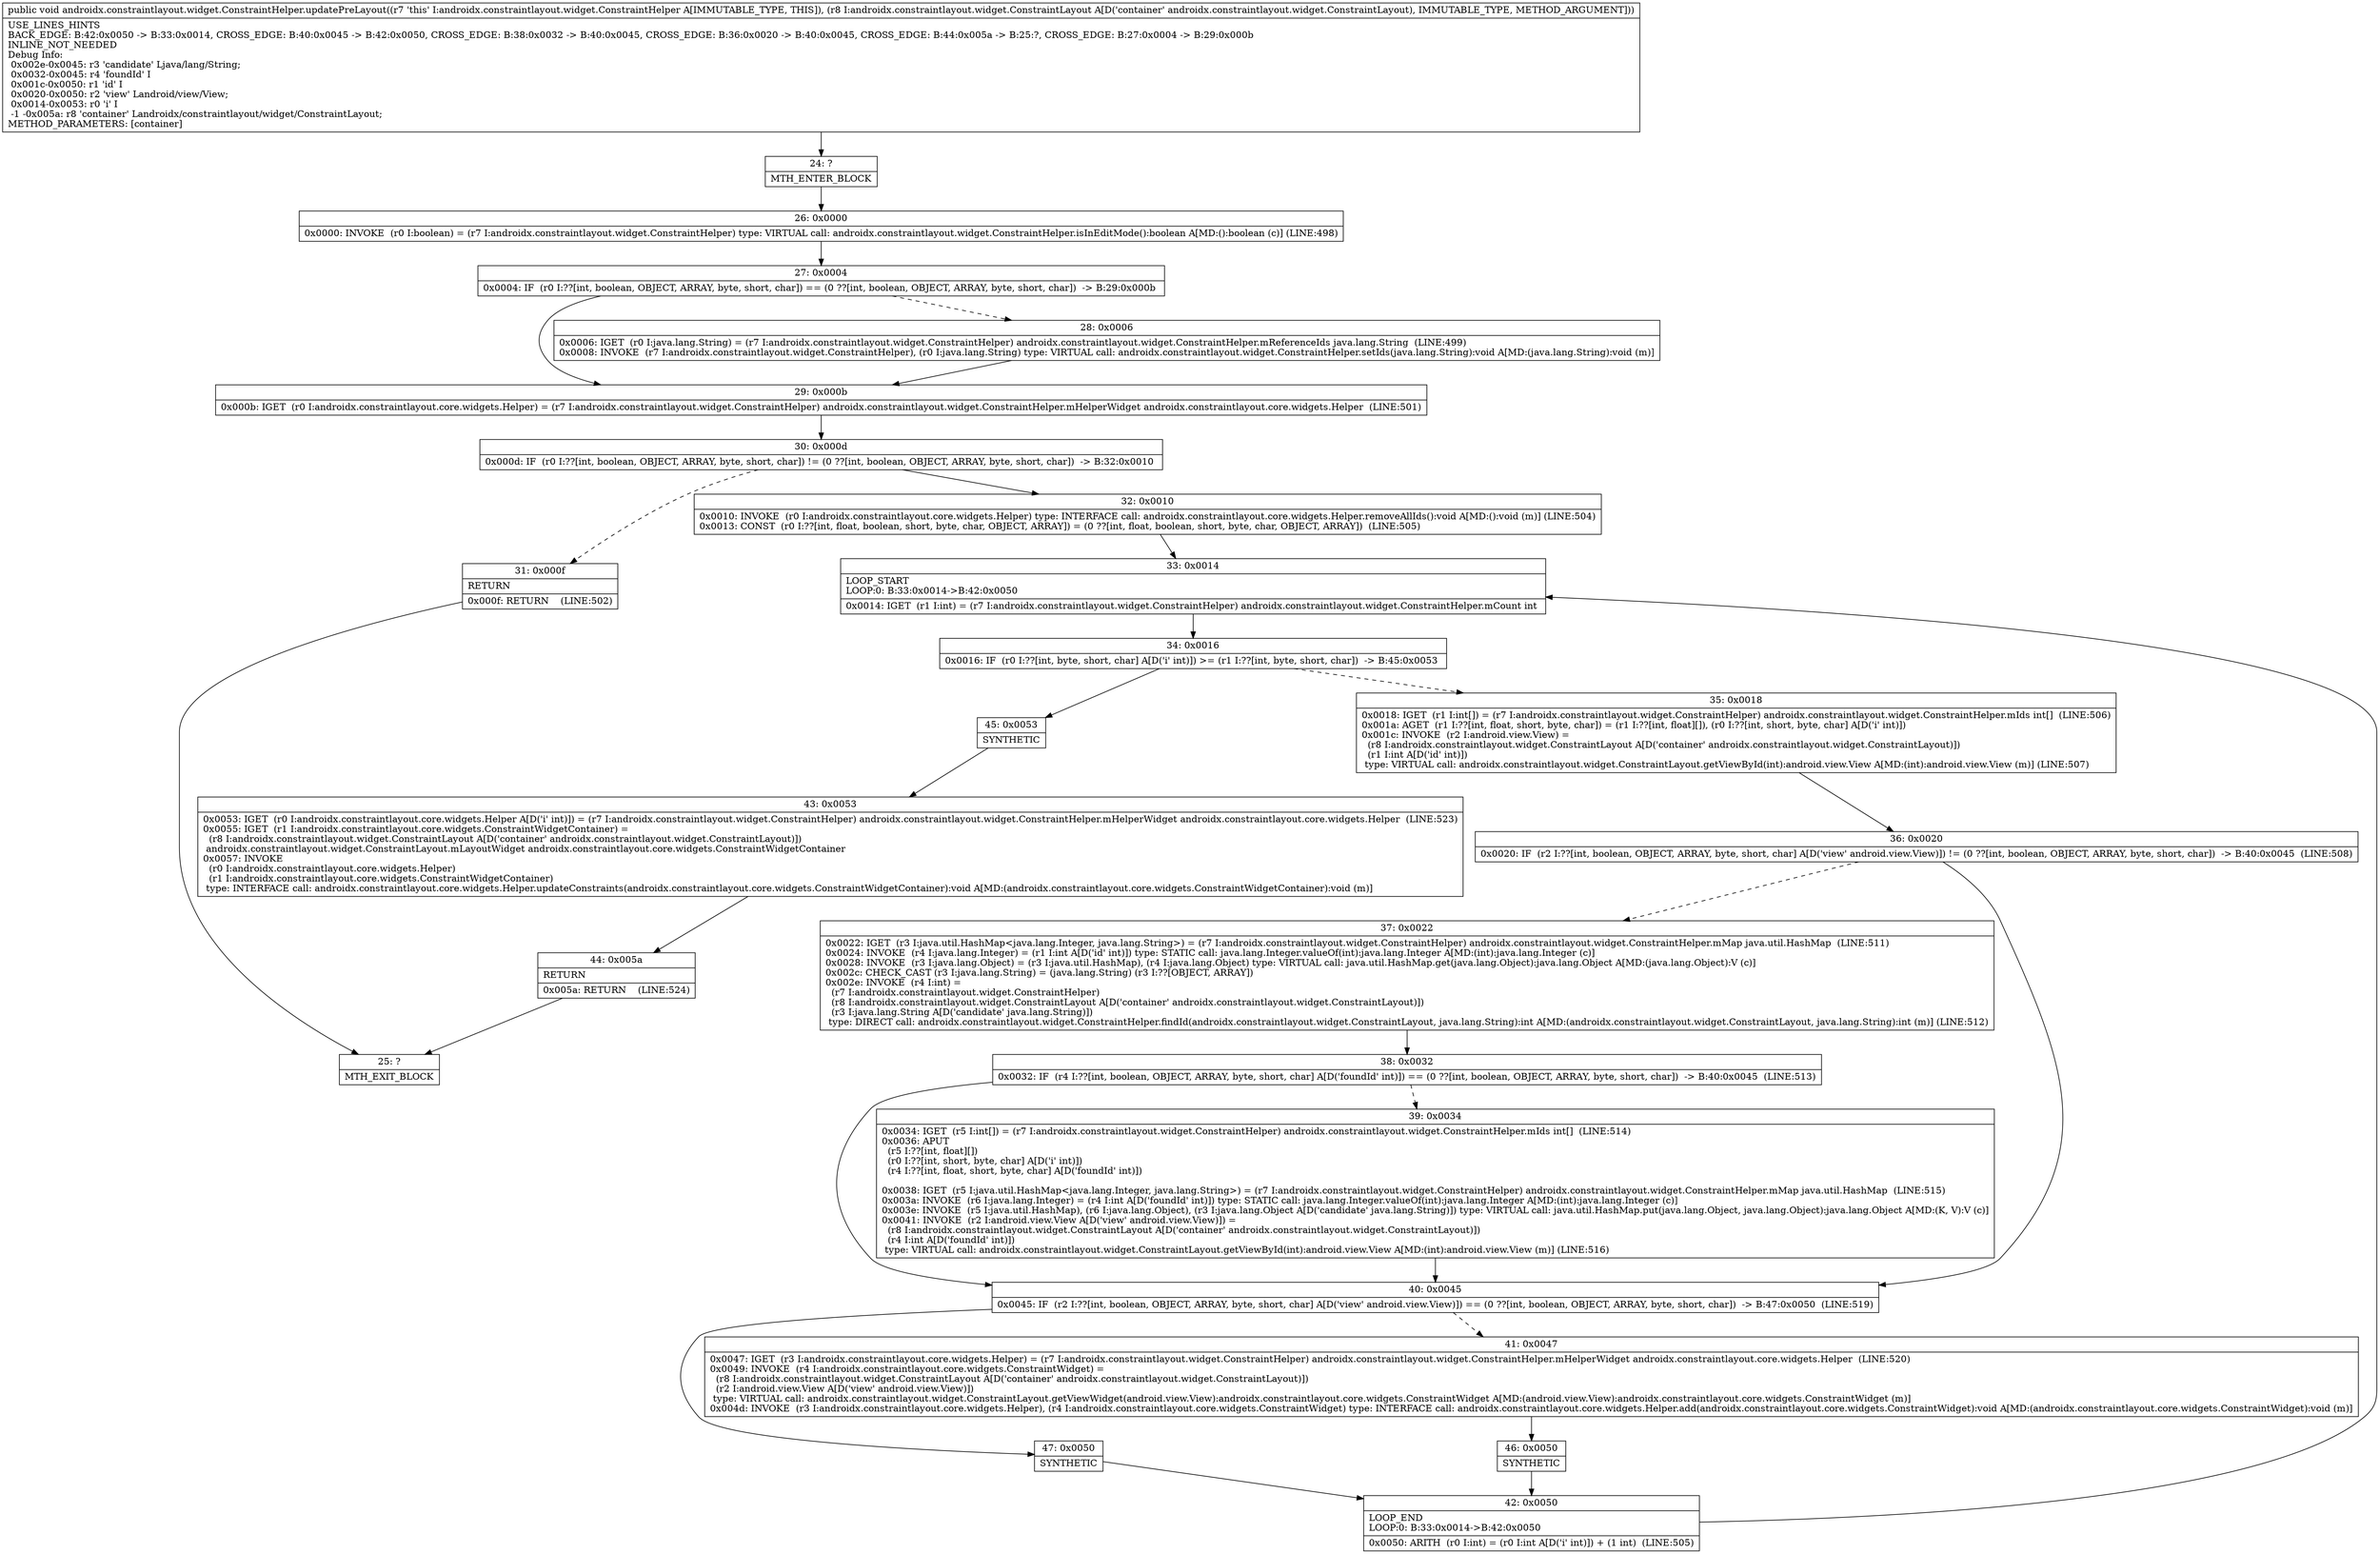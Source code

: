 digraph "CFG forandroidx.constraintlayout.widget.ConstraintHelper.updatePreLayout(Landroidx\/constraintlayout\/widget\/ConstraintLayout;)V" {
Node_24 [shape=record,label="{24\:\ ?|MTH_ENTER_BLOCK\l}"];
Node_26 [shape=record,label="{26\:\ 0x0000|0x0000: INVOKE  (r0 I:boolean) = (r7 I:androidx.constraintlayout.widget.ConstraintHelper) type: VIRTUAL call: androidx.constraintlayout.widget.ConstraintHelper.isInEditMode():boolean A[MD:():boolean (c)] (LINE:498)\l}"];
Node_27 [shape=record,label="{27\:\ 0x0004|0x0004: IF  (r0 I:??[int, boolean, OBJECT, ARRAY, byte, short, char]) == (0 ??[int, boolean, OBJECT, ARRAY, byte, short, char])  \-\> B:29:0x000b \l}"];
Node_28 [shape=record,label="{28\:\ 0x0006|0x0006: IGET  (r0 I:java.lang.String) = (r7 I:androidx.constraintlayout.widget.ConstraintHelper) androidx.constraintlayout.widget.ConstraintHelper.mReferenceIds java.lang.String  (LINE:499)\l0x0008: INVOKE  (r7 I:androidx.constraintlayout.widget.ConstraintHelper), (r0 I:java.lang.String) type: VIRTUAL call: androidx.constraintlayout.widget.ConstraintHelper.setIds(java.lang.String):void A[MD:(java.lang.String):void (m)]\l}"];
Node_29 [shape=record,label="{29\:\ 0x000b|0x000b: IGET  (r0 I:androidx.constraintlayout.core.widgets.Helper) = (r7 I:androidx.constraintlayout.widget.ConstraintHelper) androidx.constraintlayout.widget.ConstraintHelper.mHelperWidget androidx.constraintlayout.core.widgets.Helper  (LINE:501)\l}"];
Node_30 [shape=record,label="{30\:\ 0x000d|0x000d: IF  (r0 I:??[int, boolean, OBJECT, ARRAY, byte, short, char]) != (0 ??[int, boolean, OBJECT, ARRAY, byte, short, char])  \-\> B:32:0x0010 \l}"];
Node_31 [shape=record,label="{31\:\ 0x000f|RETURN\l|0x000f: RETURN    (LINE:502)\l}"];
Node_25 [shape=record,label="{25\:\ ?|MTH_EXIT_BLOCK\l}"];
Node_32 [shape=record,label="{32\:\ 0x0010|0x0010: INVOKE  (r0 I:androidx.constraintlayout.core.widgets.Helper) type: INTERFACE call: androidx.constraintlayout.core.widgets.Helper.removeAllIds():void A[MD:():void (m)] (LINE:504)\l0x0013: CONST  (r0 I:??[int, float, boolean, short, byte, char, OBJECT, ARRAY]) = (0 ??[int, float, boolean, short, byte, char, OBJECT, ARRAY])  (LINE:505)\l}"];
Node_33 [shape=record,label="{33\:\ 0x0014|LOOP_START\lLOOP:0: B:33:0x0014\-\>B:42:0x0050\l|0x0014: IGET  (r1 I:int) = (r7 I:androidx.constraintlayout.widget.ConstraintHelper) androidx.constraintlayout.widget.ConstraintHelper.mCount int \l}"];
Node_34 [shape=record,label="{34\:\ 0x0016|0x0016: IF  (r0 I:??[int, byte, short, char] A[D('i' int)]) \>= (r1 I:??[int, byte, short, char])  \-\> B:45:0x0053 \l}"];
Node_35 [shape=record,label="{35\:\ 0x0018|0x0018: IGET  (r1 I:int[]) = (r7 I:androidx.constraintlayout.widget.ConstraintHelper) androidx.constraintlayout.widget.ConstraintHelper.mIds int[]  (LINE:506)\l0x001a: AGET  (r1 I:??[int, float, short, byte, char]) = (r1 I:??[int, float][]), (r0 I:??[int, short, byte, char] A[D('i' int)]) \l0x001c: INVOKE  (r2 I:android.view.View) = \l  (r8 I:androidx.constraintlayout.widget.ConstraintLayout A[D('container' androidx.constraintlayout.widget.ConstraintLayout)])\l  (r1 I:int A[D('id' int)])\l type: VIRTUAL call: androidx.constraintlayout.widget.ConstraintLayout.getViewById(int):android.view.View A[MD:(int):android.view.View (m)] (LINE:507)\l}"];
Node_36 [shape=record,label="{36\:\ 0x0020|0x0020: IF  (r2 I:??[int, boolean, OBJECT, ARRAY, byte, short, char] A[D('view' android.view.View)]) != (0 ??[int, boolean, OBJECT, ARRAY, byte, short, char])  \-\> B:40:0x0045  (LINE:508)\l}"];
Node_37 [shape=record,label="{37\:\ 0x0022|0x0022: IGET  (r3 I:java.util.HashMap\<java.lang.Integer, java.lang.String\>) = (r7 I:androidx.constraintlayout.widget.ConstraintHelper) androidx.constraintlayout.widget.ConstraintHelper.mMap java.util.HashMap  (LINE:511)\l0x0024: INVOKE  (r4 I:java.lang.Integer) = (r1 I:int A[D('id' int)]) type: STATIC call: java.lang.Integer.valueOf(int):java.lang.Integer A[MD:(int):java.lang.Integer (c)]\l0x0028: INVOKE  (r3 I:java.lang.Object) = (r3 I:java.util.HashMap), (r4 I:java.lang.Object) type: VIRTUAL call: java.util.HashMap.get(java.lang.Object):java.lang.Object A[MD:(java.lang.Object):V (c)]\l0x002c: CHECK_CAST (r3 I:java.lang.String) = (java.lang.String) (r3 I:??[OBJECT, ARRAY]) \l0x002e: INVOKE  (r4 I:int) = \l  (r7 I:androidx.constraintlayout.widget.ConstraintHelper)\l  (r8 I:androidx.constraintlayout.widget.ConstraintLayout A[D('container' androidx.constraintlayout.widget.ConstraintLayout)])\l  (r3 I:java.lang.String A[D('candidate' java.lang.String)])\l type: DIRECT call: androidx.constraintlayout.widget.ConstraintHelper.findId(androidx.constraintlayout.widget.ConstraintLayout, java.lang.String):int A[MD:(androidx.constraintlayout.widget.ConstraintLayout, java.lang.String):int (m)] (LINE:512)\l}"];
Node_38 [shape=record,label="{38\:\ 0x0032|0x0032: IF  (r4 I:??[int, boolean, OBJECT, ARRAY, byte, short, char] A[D('foundId' int)]) == (0 ??[int, boolean, OBJECT, ARRAY, byte, short, char])  \-\> B:40:0x0045  (LINE:513)\l}"];
Node_39 [shape=record,label="{39\:\ 0x0034|0x0034: IGET  (r5 I:int[]) = (r7 I:androidx.constraintlayout.widget.ConstraintHelper) androidx.constraintlayout.widget.ConstraintHelper.mIds int[]  (LINE:514)\l0x0036: APUT  \l  (r5 I:??[int, float][])\l  (r0 I:??[int, short, byte, char] A[D('i' int)])\l  (r4 I:??[int, float, short, byte, char] A[D('foundId' int)])\l \l0x0038: IGET  (r5 I:java.util.HashMap\<java.lang.Integer, java.lang.String\>) = (r7 I:androidx.constraintlayout.widget.ConstraintHelper) androidx.constraintlayout.widget.ConstraintHelper.mMap java.util.HashMap  (LINE:515)\l0x003a: INVOKE  (r6 I:java.lang.Integer) = (r4 I:int A[D('foundId' int)]) type: STATIC call: java.lang.Integer.valueOf(int):java.lang.Integer A[MD:(int):java.lang.Integer (c)]\l0x003e: INVOKE  (r5 I:java.util.HashMap), (r6 I:java.lang.Object), (r3 I:java.lang.Object A[D('candidate' java.lang.String)]) type: VIRTUAL call: java.util.HashMap.put(java.lang.Object, java.lang.Object):java.lang.Object A[MD:(K, V):V (c)]\l0x0041: INVOKE  (r2 I:android.view.View A[D('view' android.view.View)]) = \l  (r8 I:androidx.constraintlayout.widget.ConstraintLayout A[D('container' androidx.constraintlayout.widget.ConstraintLayout)])\l  (r4 I:int A[D('foundId' int)])\l type: VIRTUAL call: androidx.constraintlayout.widget.ConstraintLayout.getViewById(int):android.view.View A[MD:(int):android.view.View (m)] (LINE:516)\l}"];
Node_40 [shape=record,label="{40\:\ 0x0045|0x0045: IF  (r2 I:??[int, boolean, OBJECT, ARRAY, byte, short, char] A[D('view' android.view.View)]) == (0 ??[int, boolean, OBJECT, ARRAY, byte, short, char])  \-\> B:47:0x0050  (LINE:519)\l}"];
Node_41 [shape=record,label="{41\:\ 0x0047|0x0047: IGET  (r3 I:androidx.constraintlayout.core.widgets.Helper) = (r7 I:androidx.constraintlayout.widget.ConstraintHelper) androidx.constraintlayout.widget.ConstraintHelper.mHelperWidget androidx.constraintlayout.core.widgets.Helper  (LINE:520)\l0x0049: INVOKE  (r4 I:androidx.constraintlayout.core.widgets.ConstraintWidget) = \l  (r8 I:androidx.constraintlayout.widget.ConstraintLayout A[D('container' androidx.constraintlayout.widget.ConstraintLayout)])\l  (r2 I:android.view.View A[D('view' android.view.View)])\l type: VIRTUAL call: androidx.constraintlayout.widget.ConstraintLayout.getViewWidget(android.view.View):androidx.constraintlayout.core.widgets.ConstraintWidget A[MD:(android.view.View):androidx.constraintlayout.core.widgets.ConstraintWidget (m)]\l0x004d: INVOKE  (r3 I:androidx.constraintlayout.core.widgets.Helper), (r4 I:androidx.constraintlayout.core.widgets.ConstraintWidget) type: INTERFACE call: androidx.constraintlayout.core.widgets.Helper.add(androidx.constraintlayout.core.widgets.ConstraintWidget):void A[MD:(androidx.constraintlayout.core.widgets.ConstraintWidget):void (m)]\l}"];
Node_46 [shape=record,label="{46\:\ 0x0050|SYNTHETIC\l}"];
Node_42 [shape=record,label="{42\:\ 0x0050|LOOP_END\lLOOP:0: B:33:0x0014\-\>B:42:0x0050\l|0x0050: ARITH  (r0 I:int) = (r0 I:int A[D('i' int)]) + (1 int)  (LINE:505)\l}"];
Node_47 [shape=record,label="{47\:\ 0x0050|SYNTHETIC\l}"];
Node_45 [shape=record,label="{45\:\ 0x0053|SYNTHETIC\l}"];
Node_43 [shape=record,label="{43\:\ 0x0053|0x0053: IGET  (r0 I:androidx.constraintlayout.core.widgets.Helper A[D('i' int)]) = (r7 I:androidx.constraintlayout.widget.ConstraintHelper) androidx.constraintlayout.widget.ConstraintHelper.mHelperWidget androidx.constraintlayout.core.widgets.Helper  (LINE:523)\l0x0055: IGET  (r1 I:androidx.constraintlayout.core.widgets.ConstraintWidgetContainer) = \l  (r8 I:androidx.constraintlayout.widget.ConstraintLayout A[D('container' androidx.constraintlayout.widget.ConstraintLayout)])\l androidx.constraintlayout.widget.ConstraintLayout.mLayoutWidget androidx.constraintlayout.core.widgets.ConstraintWidgetContainer \l0x0057: INVOKE  \l  (r0 I:androidx.constraintlayout.core.widgets.Helper)\l  (r1 I:androidx.constraintlayout.core.widgets.ConstraintWidgetContainer)\l type: INTERFACE call: androidx.constraintlayout.core.widgets.Helper.updateConstraints(androidx.constraintlayout.core.widgets.ConstraintWidgetContainer):void A[MD:(androidx.constraintlayout.core.widgets.ConstraintWidgetContainer):void (m)]\l}"];
Node_44 [shape=record,label="{44\:\ 0x005a|RETURN\l|0x005a: RETURN    (LINE:524)\l}"];
MethodNode[shape=record,label="{public void androidx.constraintlayout.widget.ConstraintHelper.updatePreLayout((r7 'this' I:androidx.constraintlayout.widget.ConstraintHelper A[IMMUTABLE_TYPE, THIS]), (r8 I:androidx.constraintlayout.widget.ConstraintLayout A[D('container' androidx.constraintlayout.widget.ConstraintLayout), IMMUTABLE_TYPE, METHOD_ARGUMENT]))  | USE_LINES_HINTS\lBACK_EDGE: B:42:0x0050 \-\> B:33:0x0014, CROSS_EDGE: B:40:0x0045 \-\> B:42:0x0050, CROSS_EDGE: B:38:0x0032 \-\> B:40:0x0045, CROSS_EDGE: B:36:0x0020 \-\> B:40:0x0045, CROSS_EDGE: B:44:0x005a \-\> B:25:?, CROSS_EDGE: B:27:0x0004 \-\> B:29:0x000b\lINLINE_NOT_NEEDED\lDebug Info:\l  0x002e\-0x0045: r3 'candidate' Ljava\/lang\/String;\l  0x0032\-0x0045: r4 'foundId' I\l  0x001c\-0x0050: r1 'id' I\l  0x0020\-0x0050: r2 'view' Landroid\/view\/View;\l  0x0014\-0x0053: r0 'i' I\l  \-1 \-0x005a: r8 'container' Landroidx\/constraintlayout\/widget\/ConstraintLayout;\lMETHOD_PARAMETERS: [container]\l}"];
MethodNode -> Node_24;Node_24 -> Node_26;
Node_26 -> Node_27;
Node_27 -> Node_28[style=dashed];
Node_27 -> Node_29;
Node_28 -> Node_29;
Node_29 -> Node_30;
Node_30 -> Node_31[style=dashed];
Node_30 -> Node_32;
Node_31 -> Node_25;
Node_32 -> Node_33;
Node_33 -> Node_34;
Node_34 -> Node_35[style=dashed];
Node_34 -> Node_45;
Node_35 -> Node_36;
Node_36 -> Node_37[style=dashed];
Node_36 -> Node_40;
Node_37 -> Node_38;
Node_38 -> Node_39[style=dashed];
Node_38 -> Node_40;
Node_39 -> Node_40;
Node_40 -> Node_41[style=dashed];
Node_40 -> Node_47;
Node_41 -> Node_46;
Node_46 -> Node_42;
Node_42 -> Node_33;
Node_47 -> Node_42;
Node_45 -> Node_43;
Node_43 -> Node_44;
Node_44 -> Node_25;
}

